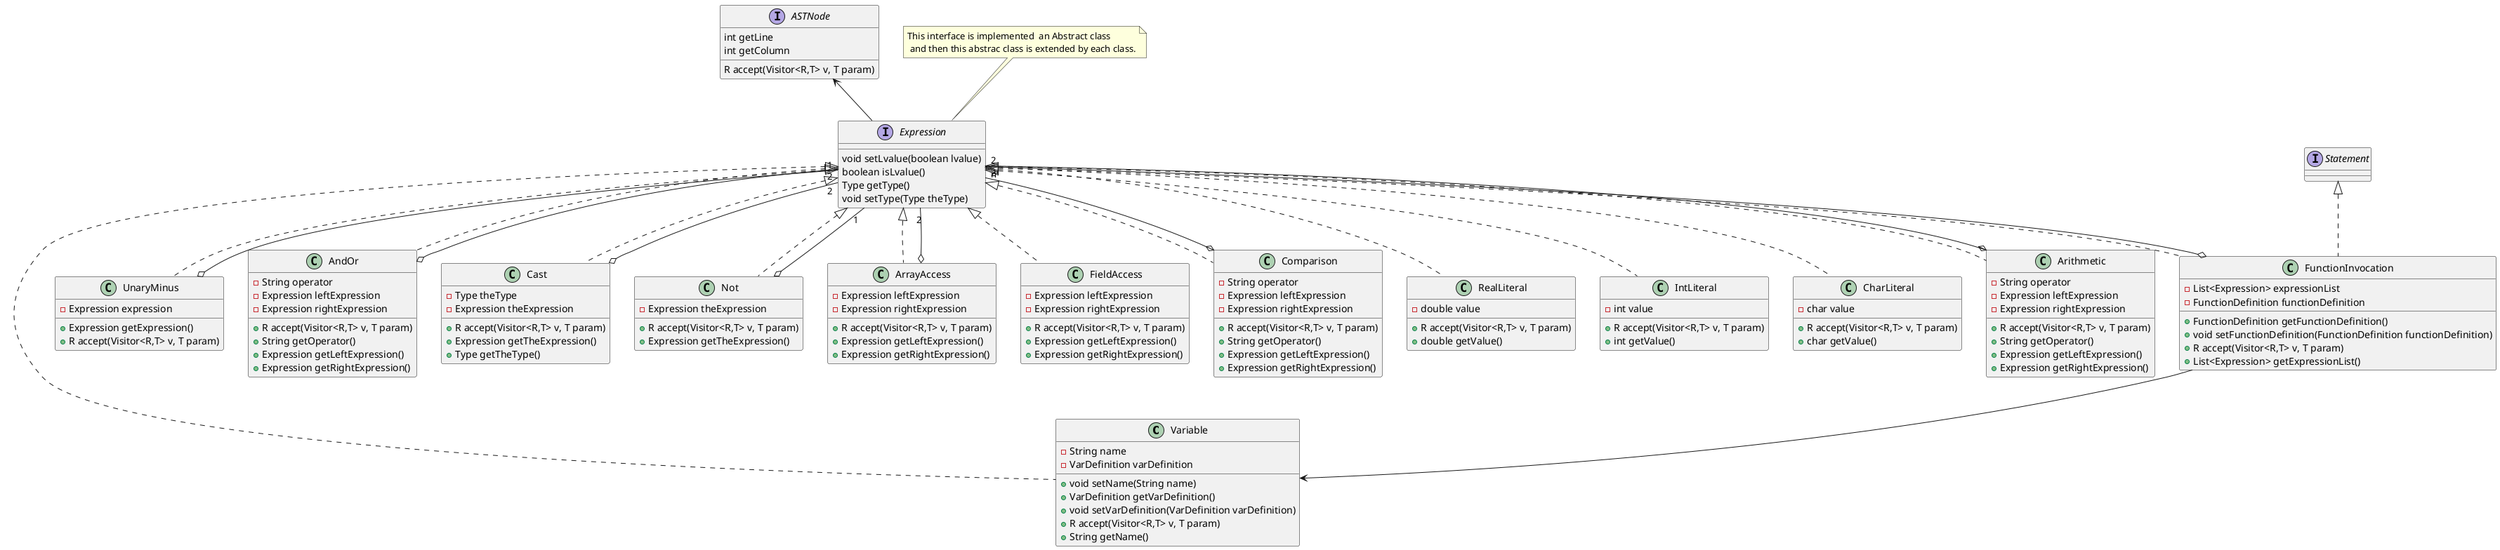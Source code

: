 @startuml Expression

class Variable {
    - String name
    - VarDefinition varDefinition
    + void setName(String name)
    + VarDefinition getVarDefinition()
    + void setVarDefinition(VarDefinition varDefinition)
    + R accept(Visitor<R,T> v, T param)
    + String getName()
}

class UnaryMinus {
    - Expression expression
    + Expression getExpression()
    + R accept(Visitor<R,T> v, T param)

}
class AndOr {
    - String operator
    - Expression leftExpression
    - Expression rightExpression
    + R accept(Visitor<R,T> v, T param)
    + String getOperator()
    + Expression getLeftExpression()
    + Expression getRightExpression()
}
class Cast {
    - Type theType
    - Expression theExpression
    + R accept(Visitor<R,T> v, T param)
    + Expression getTheExpression()
    + Type getTheType()
}
class Not {
    - Expression theExpression
    + R accept(Visitor<R,T> v, T param)
    + Expression getTheExpression()
}
class ArrayAccess {
    - Expression leftExpression
    - Expression rightExpression
    + R accept(Visitor<R,T> v, T param)
    + Expression getLeftExpression()
    + Expression getRightExpression()
}
class FieldAccess {
    - Expression leftExpression
    - Expression rightExpression
    + R accept(Visitor<R,T> v, T param)
    + Expression getLeftExpression()
    + Expression getRightExpression()
}

class Comparison {
    - String operator
    - Expression leftExpression
    - Expression rightExpression
    + R accept(Visitor<R,T> v, T param)
    + String getOperator()
    + Expression getLeftExpression()
    + Expression getRightExpression()
}

class RealLiteral {
    - double value
    + R accept(Visitor<R,T> v, T param)
    + double getValue()
}


class IntLiteral {
    - int value
    + R accept(Visitor<R,T> v, T param)
    + int getValue()
}

class CharLiteral {
    - char value
    + R accept(Visitor<R,T> v, T param)
    + char getValue()
}

class Arithmetic {
    - String operator
    - Expression leftExpression
    - Expression rightExpression
    + R accept(Visitor<R,T> v, T param)
    + String getOperator()
    + Expression getLeftExpression()
    + Expression getRightExpression()
}

interface ASTNode{
    int getLine
    int getColumn
     R accept(Visitor<R,T> v, T param)
}

class FunctionInvocation{
    - List<Expression> expressionList
    - FunctionDefinition functionDefinition
    + FunctionDefinition getFunctionDefinition()
    + void setFunctionDefinition(FunctionDefinition functionDefinition)
    + R accept(Visitor<R,T> v, T param)
    + List<Expression> getExpressionList()

}

interface Expression{
    void setLvalue(boolean lvalue)
    boolean isLvalue()
    Type getType()
    void setType(Type theType)
}
note top of Expression:  This interface is implemented  an Abstract class \n and then this abstrac class is extended by each class.
interface Statement

Expression <|.. FunctionInvocation
Statement <|.. FunctionInvocation
FunctionInvocation --> Variable
Expression "n"--o FunctionInvocation

Expression <|.. Variable

Expression <|.. UnaryMinus
Expression "1"--o UnaryMinus

Expression <|.. AndOr
Expression "2"--o AndOr

Expression <|.. Cast
Expression "2"--o Cast

Expression <|.. Not
Expression "1"--o Not

Expression <|.. ArrayAccess
Expression "2"--o ArrayAccess

Expression <|.. FieldAccess

Expression <|.. Comparison
Expression "2"--o Comparison

Expression <|.. RealLiteral

Expression <|.. IntLiteral

Expression <|.. CharLiteral

Expression <|.. Arithmetic
Expression "2"--o Arithmetic

ASTNode <-- Expression
@enduml